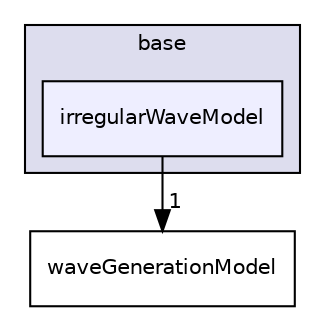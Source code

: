 digraph "src/waveModels/waveGenerationModels/base/irregularWaveModel" {
  bgcolor=transparent;
  compound=true
  node [ fontsize="10", fontname="Helvetica"];
  edge [ labelfontsize="10", labelfontname="Helvetica"];
  subgraph clusterdir_8b3e8305750f57279d38dda6619c99cf {
    graph [ bgcolor="#ddddee", pencolor="black", label="base" fontname="Helvetica", fontsize="10", URL="dir_8b3e8305750f57279d38dda6619c99cf.html"]
  dir_2ec230eeb18ab58dfde18d6f27a93ced [shape=box, label="irregularWaveModel", style="filled", fillcolor="#eeeeff", pencolor="black", URL="dir_2ec230eeb18ab58dfde18d6f27a93ced.html"];
  }
  dir_b87f8cbb0ecdc4005e3884e6236d7364 [shape=box label="waveGenerationModel" URL="dir_b87f8cbb0ecdc4005e3884e6236d7364.html"];
  dir_2ec230eeb18ab58dfde18d6f27a93ced->dir_b87f8cbb0ecdc4005e3884e6236d7364 [headlabel="1", labeldistance=1.5 headhref="dir_004127_004130.html"];
}
